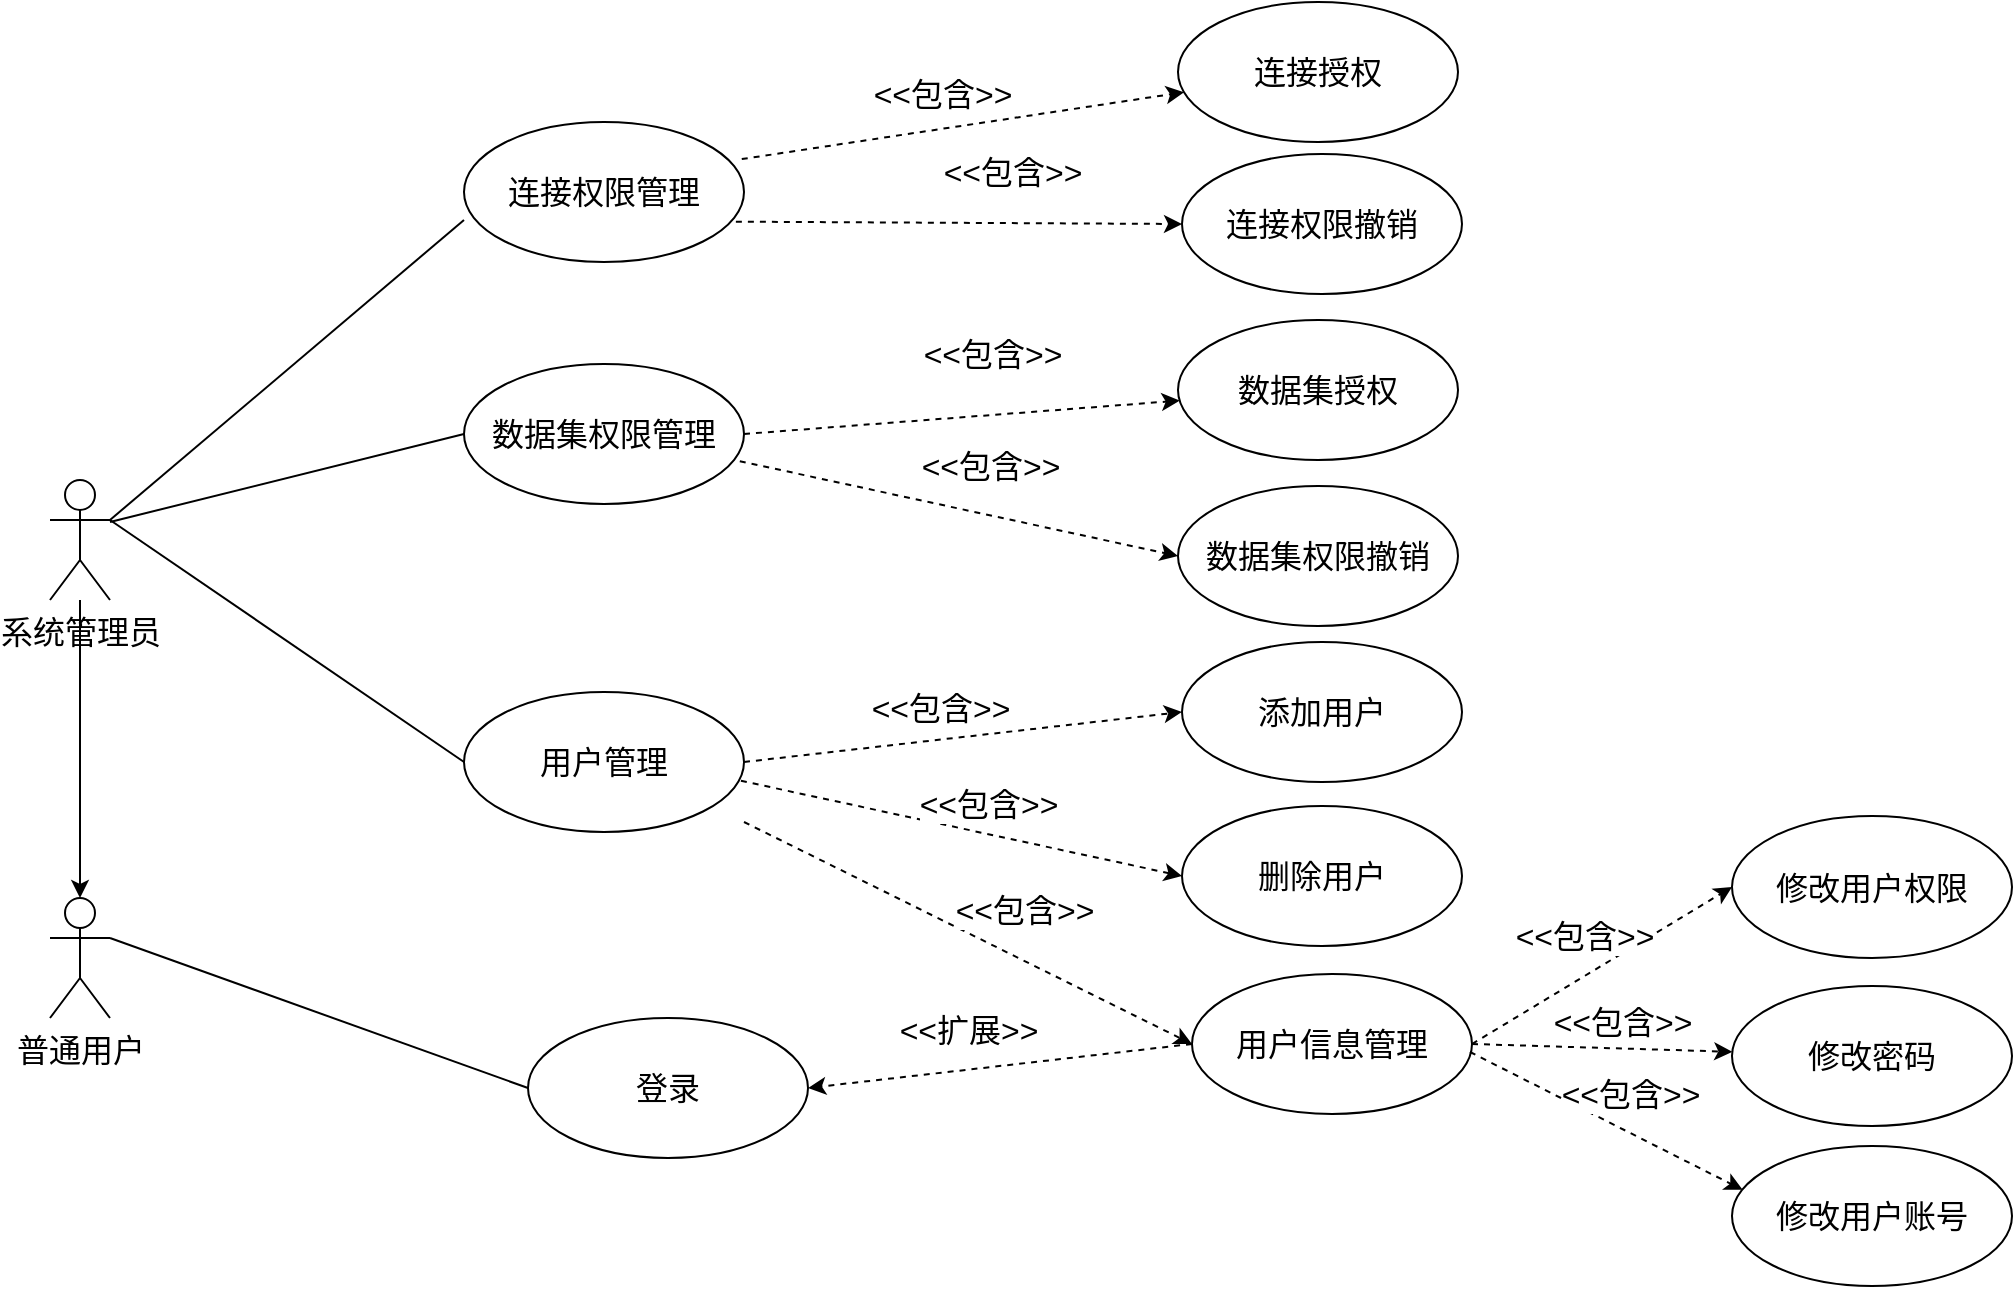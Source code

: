 <mxfile version="22.1.21" type="github">
  <diagram name="第 1 页" id="h1wrtLjSeM-BwbI0MmPw">
    <mxGraphModel dx="1101" dy="639" grid="0" gridSize="10" guides="0" tooltips="1" connect="1" arrows="1" fold="1" page="1" pageScale="1" pageWidth="200000" pageHeight="200000" math="0" shadow="0">
      <root>
        <mxCell id="0" />
        <mxCell id="1" parent="0" />
        <mxCell id="V3yBwmJ4bqYdOkqxPURI-3" value="" style="edgeStyle=orthogonalEdgeStyle;rounded=0;orthogonalLoop=1;jettySize=auto;html=1;fontSize=16;" edge="1" parent="1" source="V3yBwmJ4bqYdOkqxPURI-1" target="V3yBwmJ4bqYdOkqxPURI-2">
          <mxGeometry relative="1" as="geometry" />
        </mxCell>
        <mxCell id="V3yBwmJ4bqYdOkqxPURI-1" value="系统管理员" style="shape=umlActor;verticalLabelPosition=bottom;verticalAlign=top;html=1;fontSize=16;" vertex="1" parent="1">
          <mxGeometry x="38" y="334" width="30" height="60" as="geometry" />
        </mxCell>
        <mxCell id="V3yBwmJ4bqYdOkqxPURI-2" value="普通用户" style="shape=umlActor;verticalLabelPosition=bottom;verticalAlign=top;html=1;fontSize=16;" vertex="1" parent="1">
          <mxGeometry x="38" y="543" width="30" height="60" as="geometry" />
        </mxCell>
        <mxCell id="V3yBwmJ4bqYdOkqxPURI-14" style="rounded=0;orthogonalLoop=1;jettySize=auto;html=1;exitX=0.992;exitY=0.265;exitDx=0;exitDy=0;dashed=1;exitPerimeter=0;" edge="1" parent="1" source="V3yBwmJ4bqYdOkqxPURI-5" target="V3yBwmJ4bqYdOkqxPURI-12">
          <mxGeometry relative="1" as="geometry" />
        </mxCell>
        <mxCell id="V3yBwmJ4bqYdOkqxPURI-16" value="&lt;font style=&quot;font-size: 16px;&quot;&gt;&amp;lt;&amp;lt;包含&amp;gt;&amp;gt;&lt;/font&gt;" style="edgeLabel;html=1;align=center;verticalAlign=middle;resizable=0;points=[];" vertex="1" connectable="0" parent="V3yBwmJ4bqYdOkqxPURI-14">
          <mxGeometry x="-0.025" y="5" relative="1" as="geometry">
            <mxPoint x="-7" y="-12" as="offset" />
          </mxGeometry>
        </mxCell>
        <mxCell id="V3yBwmJ4bqYdOkqxPURI-5" value="&lt;font style=&quot;font-size: 16px;&quot;&gt;连接权限管理&lt;/font&gt;" style="ellipse;whiteSpace=wrap;html=1;" vertex="1" parent="1">
          <mxGeometry x="245" y="155" width="140" height="70" as="geometry" />
        </mxCell>
        <mxCell id="V3yBwmJ4bqYdOkqxPURI-6" value="&lt;font style=&quot;font-size: 16px;&quot;&gt;数据集权限管理&lt;/font&gt;" style="ellipse;whiteSpace=wrap;html=1;" vertex="1" parent="1">
          <mxGeometry x="245" y="276" width="140" height="70" as="geometry" />
        </mxCell>
        <mxCell id="V3yBwmJ4bqYdOkqxPURI-7" value="&lt;span style=&quot;font-size: 16px;&quot;&gt;用户管理&lt;/span&gt;" style="ellipse;whiteSpace=wrap;html=1;" vertex="1" parent="1">
          <mxGeometry x="245" y="440" width="140" height="70" as="geometry" />
        </mxCell>
        <mxCell id="V3yBwmJ4bqYdOkqxPURI-8" style="rounded=0;orthogonalLoop=1;jettySize=auto;html=1;exitX=1;exitY=0.333;exitDx=0;exitDy=0;exitPerimeter=0;endArrow=none;endFill=0;entryX=0;entryY=0.7;entryDx=0;entryDy=0;entryPerimeter=0;" edge="1" parent="1" source="V3yBwmJ4bqYdOkqxPURI-1" target="V3yBwmJ4bqYdOkqxPURI-5">
          <mxGeometry relative="1" as="geometry">
            <mxPoint x="343" y="212" as="targetPoint" />
          </mxGeometry>
        </mxCell>
        <mxCell id="V3yBwmJ4bqYdOkqxPURI-9" style="rounded=0;orthogonalLoop=1;jettySize=auto;html=1;endArrow=none;endFill=0;entryX=0;entryY=0.5;entryDx=0;entryDy=0;" edge="1" parent="1" target="V3yBwmJ4bqYdOkqxPURI-6">
          <mxGeometry relative="1" as="geometry">
            <mxPoint x="68" y="355" as="sourcePoint" />
            <mxPoint x="353" y="222" as="targetPoint" />
          </mxGeometry>
        </mxCell>
        <mxCell id="V3yBwmJ4bqYdOkqxPURI-11" style="rounded=0;orthogonalLoop=1;jettySize=auto;html=1;endArrow=none;endFill=0;entryX=0;entryY=0.5;entryDx=0;entryDy=0;exitX=1;exitY=0.333;exitDx=0;exitDy=0;exitPerimeter=0;" edge="1" parent="1" source="V3yBwmJ4bqYdOkqxPURI-1" target="V3yBwmJ4bqYdOkqxPURI-7">
          <mxGeometry relative="1" as="geometry">
            <mxPoint x="74" y="358" as="sourcePoint" />
            <mxPoint x="345" y="490" as="targetPoint" />
          </mxGeometry>
        </mxCell>
        <mxCell id="V3yBwmJ4bqYdOkqxPURI-12" value="&lt;font style=&quot;font-size: 16px;&quot;&gt;连接授权&lt;/font&gt;" style="ellipse;whiteSpace=wrap;html=1;" vertex="1" parent="1">
          <mxGeometry x="602" y="95" width="140" height="70" as="geometry" />
        </mxCell>
        <mxCell id="V3yBwmJ4bqYdOkqxPURI-13" value="&lt;span style=&quot;font-size: 16px;&quot;&gt;连接权限撤销&lt;/span&gt;" style="ellipse;whiteSpace=wrap;html=1;" vertex="1" parent="1">
          <mxGeometry x="604" y="171" width="140" height="70" as="geometry" />
        </mxCell>
        <mxCell id="V3yBwmJ4bqYdOkqxPURI-15" style="rounded=0;orthogonalLoop=1;jettySize=auto;html=1;entryX=0;entryY=0.5;entryDx=0;entryDy=0;dashed=1;exitX=0.971;exitY=0.712;exitDx=0;exitDy=0;exitPerimeter=0;" edge="1" parent="1" source="V3yBwmJ4bqYdOkqxPURI-5" target="V3yBwmJ4bqYdOkqxPURI-13">
          <mxGeometry relative="1" as="geometry">
            <mxPoint x="447" y="210" as="sourcePoint" />
            <mxPoint x="673" y="228" as="targetPoint" />
          </mxGeometry>
        </mxCell>
        <mxCell id="V3yBwmJ4bqYdOkqxPURI-17" value="&lt;font style=&quot;font-size: 16px;&quot;&gt;&amp;lt;&amp;lt;包含&amp;gt;&amp;gt;&lt;/font&gt;" style="edgeLabel;html=1;align=center;verticalAlign=middle;resizable=0;points=[];" vertex="1" connectable="0" parent="1">
          <mxGeometry x="518.76" y="180.004" as="geometry" />
        </mxCell>
        <mxCell id="V3yBwmJ4bqYdOkqxPURI-18" style="rounded=0;orthogonalLoop=1;jettySize=auto;html=1;exitX=1;exitY=0.5;exitDx=0;exitDy=0;dashed=1;" edge="1" parent="1" target="V3yBwmJ4bqYdOkqxPURI-20" source="V3yBwmJ4bqYdOkqxPURI-6">
          <mxGeometry relative="1" as="geometry">
            <mxPoint x="444" y="310" as="sourcePoint" />
          </mxGeometry>
        </mxCell>
        <mxCell id="V3yBwmJ4bqYdOkqxPURI-19" value="&lt;font style=&quot;font-size: 16px;&quot;&gt;&amp;lt;&amp;lt;包含&amp;gt;&amp;gt;&lt;/font&gt;" style="edgeLabel;html=1;align=center;verticalAlign=middle;resizable=0;points=[];" vertex="1" connectable="0" parent="V3yBwmJ4bqYdOkqxPURI-18">
          <mxGeometry x="-0.025" y="5" relative="1" as="geometry">
            <mxPoint x="17" y="29" as="offset" />
          </mxGeometry>
        </mxCell>
        <mxCell id="V3yBwmJ4bqYdOkqxPURI-20" value="&lt;font style=&quot;font-size: 16px;&quot;&gt;数据集授权&lt;/font&gt;" style="ellipse;whiteSpace=wrap;html=1;" vertex="1" parent="1">
          <mxGeometry x="602" y="254" width="140" height="70" as="geometry" />
        </mxCell>
        <mxCell id="V3yBwmJ4bqYdOkqxPURI-21" value="&lt;span style=&quot;font-size: 16px;&quot;&gt;数据集权限撤销&lt;/span&gt;" style="ellipse;whiteSpace=wrap;html=1;" vertex="1" parent="1">
          <mxGeometry x="602" y="337" width="140" height="70" as="geometry" />
        </mxCell>
        <mxCell id="V3yBwmJ4bqYdOkqxPURI-22" style="rounded=0;orthogonalLoop=1;jettySize=auto;html=1;entryX=0;entryY=0.5;entryDx=0;entryDy=0;dashed=1;exitX=0.985;exitY=0.694;exitDx=0;exitDy=0;exitPerimeter=0;" edge="1" parent="1" target="V3yBwmJ4bqYdOkqxPURI-21" source="V3yBwmJ4bqYdOkqxPURI-6">
          <mxGeometry relative="1" as="geometry">
            <mxPoint x="445" y="310" as="sourcePoint" />
            <mxPoint x="671" y="328" as="targetPoint" />
          </mxGeometry>
        </mxCell>
        <mxCell id="V3yBwmJ4bqYdOkqxPURI-23" value="&lt;font style=&quot;font-size: 16px;&quot;&gt;&amp;lt;&amp;lt;包含&amp;gt;&amp;gt;&lt;/font&gt;" style="edgeLabel;html=1;align=center;verticalAlign=middle;resizable=0;points=[];" vertex="1" connectable="0" parent="1">
          <mxGeometry x="508.76" y="271.004" as="geometry" />
        </mxCell>
        <mxCell id="V3yBwmJ4bqYdOkqxPURI-24" value="&lt;span style=&quot;font-size: 16px;&quot;&gt;添加用户&lt;/span&gt;" style="ellipse;whiteSpace=wrap;html=1;" vertex="1" parent="1">
          <mxGeometry x="604" y="415" width="140" height="70" as="geometry" />
        </mxCell>
        <mxCell id="V3yBwmJ4bqYdOkqxPURI-25" value="&lt;span style=&quot;font-size: 16px;&quot;&gt;删除用户&lt;/span&gt;" style="ellipse;whiteSpace=wrap;html=1;" vertex="1" parent="1">
          <mxGeometry x="604" y="497" width="140" height="70" as="geometry" />
        </mxCell>
        <mxCell id="V3yBwmJ4bqYdOkqxPURI-26" value="&lt;span style=&quot;font-size: 16px;&quot;&gt;用户信息管理&lt;/span&gt;" style="ellipse;whiteSpace=wrap;html=1;" vertex="1" parent="1">
          <mxGeometry x="609" y="581" width="140" height="70" as="geometry" />
        </mxCell>
        <mxCell id="V3yBwmJ4bqYdOkqxPURI-27" value="&lt;span style=&quot;font-size: 16px;&quot;&gt;登录&lt;/span&gt;" style="ellipse;whiteSpace=wrap;html=1;" vertex="1" parent="1">
          <mxGeometry x="277" y="603" width="140" height="70" as="geometry" />
        </mxCell>
        <mxCell id="V3yBwmJ4bqYdOkqxPURI-28" style="rounded=0;orthogonalLoop=1;jettySize=auto;html=1;exitX=1;exitY=0.5;exitDx=0;exitDy=0;dashed=1;entryX=0;entryY=0.5;entryDx=0;entryDy=0;" edge="1" parent="1" source="V3yBwmJ4bqYdOkqxPURI-7" target="V3yBwmJ4bqYdOkqxPURI-24">
          <mxGeometry relative="1" as="geometry">
            <mxPoint x="395" y="321" as="sourcePoint" />
            <mxPoint x="499" y="314" as="targetPoint" />
          </mxGeometry>
        </mxCell>
        <mxCell id="V3yBwmJ4bqYdOkqxPURI-29" value="&lt;font style=&quot;font-size: 16px;&quot;&gt;&amp;lt;&amp;lt;包含&amp;gt;&amp;gt;&lt;/font&gt;" style="edgeLabel;html=1;align=center;verticalAlign=middle;resizable=0;points=[];" vertex="1" connectable="0" parent="V3yBwmJ4bqYdOkqxPURI-28">
          <mxGeometry x="-0.025" y="5" relative="1" as="geometry">
            <mxPoint x="-8" y="-10" as="offset" />
          </mxGeometry>
        </mxCell>
        <mxCell id="V3yBwmJ4bqYdOkqxPURI-30" style="rounded=0;orthogonalLoop=1;jettySize=auto;html=1;exitX=0.989;exitY=0.634;exitDx=0;exitDy=0;dashed=1;exitPerimeter=0;" edge="1" parent="1" source="V3yBwmJ4bqYdOkqxPURI-7">
          <mxGeometry relative="1" as="geometry">
            <mxPoint x="395" y="485" as="sourcePoint" />
            <mxPoint x="604" y="532" as="targetPoint" />
          </mxGeometry>
        </mxCell>
        <mxCell id="V3yBwmJ4bqYdOkqxPURI-31" value="&lt;font style=&quot;font-size: 16px;&quot;&gt;&amp;lt;&amp;lt;包含&amp;gt;&amp;gt;&lt;/font&gt;" style="edgeLabel;html=1;align=center;verticalAlign=middle;resizable=0;points=[];" vertex="1" connectable="0" parent="V3yBwmJ4bqYdOkqxPURI-30">
          <mxGeometry x="-0.025" y="5" relative="1" as="geometry">
            <mxPoint x="15" y="-7" as="offset" />
          </mxGeometry>
        </mxCell>
        <mxCell id="V3yBwmJ4bqYdOkqxPURI-32" style="rounded=0;orthogonalLoop=1;jettySize=auto;html=1;dashed=1;entryX=1;entryY=0.5;entryDx=0;entryDy=0;exitX=0;exitY=0.5;exitDx=0;exitDy=0;" edge="1" parent="1" source="V3yBwmJ4bqYdOkqxPURI-26" target="V3yBwmJ4bqYdOkqxPURI-27">
          <mxGeometry relative="1" as="geometry">
            <mxPoint x="825" y="643" as="sourcePoint" />
            <mxPoint x="565" y="600" as="targetPoint" />
          </mxGeometry>
        </mxCell>
        <mxCell id="V3yBwmJ4bqYdOkqxPURI-33" value="&lt;font style=&quot;font-size: 16px;&quot;&gt;&amp;lt;&amp;lt;扩展&amp;gt;&amp;gt;&lt;/font&gt;" style="edgeLabel;html=1;align=center;verticalAlign=middle;resizable=0;points=[];" vertex="1" connectable="0" parent="V3yBwmJ4bqYdOkqxPURI-32">
          <mxGeometry x="-0.025" y="5" relative="1" as="geometry">
            <mxPoint x="-19" y="-23" as="offset" />
          </mxGeometry>
        </mxCell>
        <mxCell id="V3yBwmJ4bqYdOkqxPURI-34" style="rounded=0;orthogonalLoop=1;jettySize=auto;html=1;endArrow=none;endFill=0;entryX=0;entryY=0.5;entryDx=0;entryDy=0;exitX=1;exitY=0.333;exitDx=0;exitDy=0;exitPerimeter=0;" edge="1" parent="1" source="V3yBwmJ4bqYdOkqxPURI-2" target="V3yBwmJ4bqYdOkqxPURI-27">
          <mxGeometry relative="1" as="geometry">
            <mxPoint x="78" y="364" as="sourcePoint" />
            <mxPoint x="255" y="485" as="targetPoint" />
          </mxGeometry>
        </mxCell>
        <mxCell id="V3yBwmJ4bqYdOkqxPURI-42" value="&lt;span style=&quot;font-size: 16px;&quot;&gt;修改用户账号&lt;/span&gt;" style="ellipse;whiteSpace=wrap;html=1;" vertex="1" parent="1">
          <mxGeometry x="879" y="667" width="140" height="70" as="geometry" />
        </mxCell>
        <mxCell id="V3yBwmJ4bqYdOkqxPURI-45" value="&lt;span style=&quot;font-size: 16px;&quot;&gt;修改密码&lt;/span&gt;" style="ellipse;whiteSpace=wrap;html=1;" vertex="1" parent="1">
          <mxGeometry x="879" y="587" width="140" height="70" as="geometry" />
        </mxCell>
        <mxCell id="V3yBwmJ4bqYdOkqxPURI-46" value="&lt;span style=&quot;font-size: 16px;&quot;&gt;修改用户权限&lt;/span&gt;" style="ellipse;whiteSpace=wrap;html=1;" vertex="1" parent="1">
          <mxGeometry x="879" y="502" width="140" height="71" as="geometry" />
        </mxCell>
        <mxCell id="V3yBwmJ4bqYdOkqxPURI-48" style="rounded=0;orthogonalLoop=1;jettySize=auto;html=1;exitX=0.928;exitY=0.784;exitDx=0;exitDy=0;dashed=1;exitPerimeter=0;entryX=0;entryY=0.5;entryDx=0;entryDy=0;" edge="1" parent="1" target="V3yBwmJ4bqYdOkqxPURI-26">
          <mxGeometry relative="1" as="geometry">
            <mxPoint x="385" y="505" as="sourcePoint" />
            <mxPoint x="619" y="626" as="targetPoint" />
          </mxGeometry>
        </mxCell>
        <mxCell id="V3yBwmJ4bqYdOkqxPURI-49" value="&lt;font style=&quot;font-size: 16px;&quot;&gt;&amp;lt;&amp;lt;包含&amp;gt;&amp;gt;&lt;/font&gt;" style="edgeLabel;html=1;align=center;verticalAlign=middle;resizable=0;points=[];" vertex="1" connectable="0" parent="V3yBwmJ4bqYdOkqxPURI-48">
          <mxGeometry x="-0.025" y="5" relative="1" as="geometry">
            <mxPoint x="28" y="-6" as="offset" />
          </mxGeometry>
        </mxCell>
        <mxCell id="V3yBwmJ4bqYdOkqxPURI-51" style="rounded=0;orthogonalLoop=1;jettySize=auto;html=1;exitX=1;exitY=0.5;exitDx=0;exitDy=0;dashed=1;entryX=0;entryY=0.5;entryDx=0;entryDy=0;" edge="1" parent="1" source="V3yBwmJ4bqYdOkqxPURI-26" target="V3yBwmJ4bqYdOkqxPURI-46">
          <mxGeometry relative="1" as="geometry">
            <mxPoint x="393" y="494" as="sourcePoint" />
            <mxPoint x="614" y="542" as="targetPoint" />
          </mxGeometry>
        </mxCell>
        <mxCell id="V3yBwmJ4bqYdOkqxPURI-52" value="&lt;font style=&quot;font-size: 16px;&quot;&gt;&amp;lt;&amp;lt;包含&amp;gt;&amp;gt;&lt;/font&gt;" style="edgeLabel;html=1;align=center;verticalAlign=middle;resizable=0;points=[];" vertex="1" connectable="0" parent="V3yBwmJ4bqYdOkqxPURI-51">
          <mxGeometry x="-0.025" y="5" relative="1" as="geometry">
            <mxPoint x="-5" y="-12" as="offset" />
          </mxGeometry>
        </mxCell>
        <mxCell id="V3yBwmJ4bqYdOkqxPURI-54" style="rounded=0;orthogonalLoop=1;jettySize=auto;html=1;exitX=1;exitY=0.5;exitDx=0;exitDy=0;dashed=1;" edge="1" parent="1" source="V3yBwmJ4bqYdOkqxPURI-26" target="V3yBwmJ4bqYdOkqxPURI-45">
          <mxGeometry relative="1" as="geometry">
            <mxPoint x="759" y="626" as="sourcePoint" />
            <mxPoint x="840" y="559" as="targetPoint" />
          </mxGeometry>
        </mxCell>
        <mxCell id="V3yBwmJ4bqYdOkqxPURI-55" value="&lt;font style=&quot;font-size: 16px;&quot;&gt;&amp;lt;&amp;lt;包含&amp;gt;&amp;gt;&lt;/font&gt;" style="edgeLabel;html=1;align=center;verticalAlign=middle;resizable=0;points=[];" vertex="1" connectable="0" parent="V3yBwmJ4bqYdOkqxPURI-54">
          <mxGeometry x="-0.025" y="5" relative="1" as="geometry">
            <mxPoint x="11" y="-8" as="offset" />
          </mxGeometry>
        </mxCell>
        <mxCell id="V3yBwmJ4bqYdOkqxPURI-56" style="rounded=0;orthogonalLoop=1;jettySize=auto;html=1;dashed=1;entryX=0.038;entryY=0.313;entryDx=0;entryDy=0;entryPerimeter=0;" edge="1" parent="1" target="V3yBwmJ4bqYdOkqxPURI-42">
          <mxGeometry relative="1" as="geometry">
            <mxPoint x="748" y="620" as="sourcePoint" />
            <mxPoint x="857" y="634" as="targetPoint" />
          </mxGeometry>
        </mxCell>
        <mxCell id="V3yBwmJ4bqYdOkqxPURI-57" value="&lt;font style=&quot;font-size: 16px;&quot;&gt;&amp;lt;&amp;lt;包含&amp;gt;&amp;gt;&lt;/font&gt;" style="edgeLabel;html=1;align=center;verticalAlign=middle;resizable=0;points=[];" vertex="1" connectable="0" parent="V3yBwmJ4bqYdOkqxPURI-56">
          <mxGeometry x="-0.025" y="5" relative="1" as="geometry">
            <mxPoint x="11" y="-8" as="offset" />
          </mxGeometry>
        </mxCell>
      </root>
    </mxGraphModel>
  </diagram>
</mxfile>
